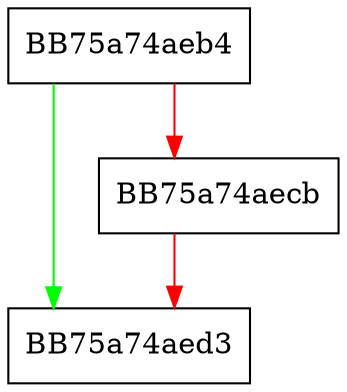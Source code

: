 digraph reset {
  node [shape="box"];
  graph [splines=ortho];
  BB75a74aeb4 -> BB75a74aed3 [color="green"];
  BB75a74aeb4 -> BB75a74aecb [color="red"];
  BB75a74aecb -> BB75a74aed3 [color="red"];
}